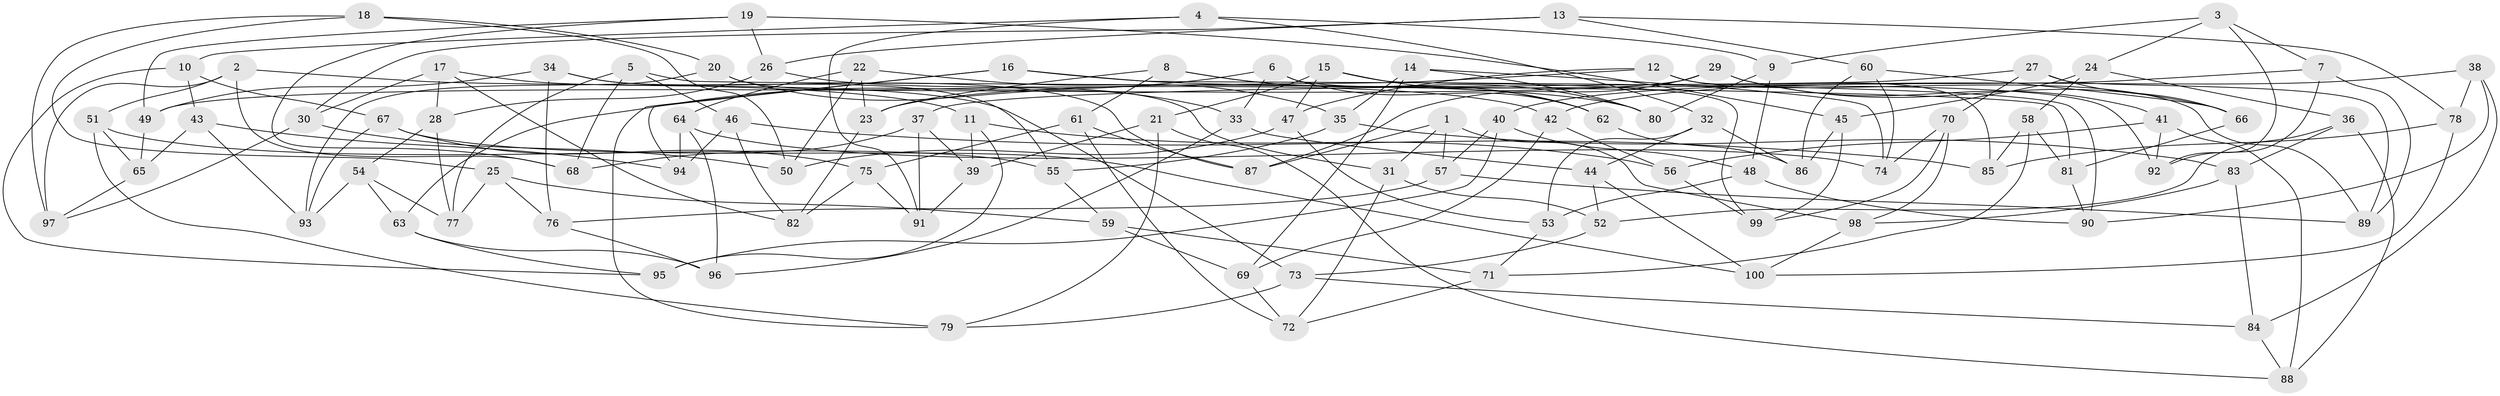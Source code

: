 // Generated by graph-tools (version 1.1) at 2025/11/02/21/25 10:11:16]
// undirected, 100 vertices, 200 edges
graph export_dot {
graph [start="1"]
  node [color=gray90,style=filled];
  1;
  2;
  3;
  4;
  5;
  6;
  7;
  8;
  9;
  10;
  11;
  12;
  13;
  14;
  15;
  16;
  17;
  18;
  19;
  20;
  21;
  22;
  23;
  24;
  25;
  26;
  27;
  28;
  29;
  30;
  31;
  32;
  33;
  34;
  35;
  36;
  37;
  38;
  39;
  40;
  41;
  42;
  43;
  44;
  45;
  46;
  47;
  48;
  49;
  50;
  51;
  52;
  53;
  54;
  55;
  56;
  57;
  58;
  59;
  60;
  61;
  62;
  63;
  64;
  65;
  66;
  67;
  68;
  69;
  70;
  71;
  72;
  73;
  74;
  75;
  76;
  77;
  78;
  79;
  80;
  81;
  82;
  83;
  84;
  85;
  86;
  87;
  88;
  89;
  90;
  91;
  92;
  93;
  94;
  95;
  96;
  97;
  98;
  99;
  100;
  1 -- 98;
  1 -- 57;
  1 -- 87;
  1 -- 31;
  2 -- 11;
  2 -- 51;
  2 -- 68;
  2 -- 97;
  3 -- 9;
  3 -- 24;
  3 -- 7;
  3 -- 92;
  4 -- 32;
  4 -- 9;
  4 -- 91;
  4 -- 10;
  5 -- 81;
  5 -- 46;
  5 -- 77;
  5 -- 68;
  6 -- 92;
  6 -- 63;
  6 -- 62;
  6 -- 33;
  7 -- 92;
  7 -- 89;
  7 -- 40;
  8 -- 61;
  8 -- 62;
  8 -- 23;
  8 -- 80;
  9 -- 48;
  9 -- 80;
  10 -- 67;
  10 -- 43;
  10 -- 95;
  11 -- 56;
  11 -- 39;
  11 -- 95;
  12 -- 89;
  12 -- 47;
  12 -- 85;
  12 -- 23;
  13 -- 60;
  13 -- 30;
  13 -- 78;
  13 -- 26;
  14 -- 80;
  14 -- 35;
  14 -- 74;
  14 -- 69;
  15 -- 21;
  15 -- 62;
  15 -- 99;
  15 -- 47;
  16 -- 79;
  16 -- 94;
  16 -- 90;
  16 -- 80;
  17 -- 30;
  17 -- 82;
  17 -- 73;
  17 -- 28;
  18 -- 20;
  18 -- 97;
  18 -- 25;
  18 -- 50;
  19 -- 49;
  19 -- 68;
  19 -- 26;
  19 -- 45;
  20 -- 31;
  20 -- 93;
  20 -- 33;
  21 -- 79;
  21 -- 88;
  21 -- 39;
  22 -- 23;
  22 -- 50;
  22 -- 64;
  22 -- 35;
  23 -- 82;
  24 -- 58;
  24 -- 45;
  24 -- 36;
  25 -- 76;
  25 -- 59;
  25 -- 77;
  26 -- 42;
  26 -- 28;
  27 -- 89;
  27 -- 70;
  27 -- 66;
  27 -- 37;
  28 -- 77;
  28 -- 54;
  29 -- 66;
  29 -- 87;
  29 -- 49;
  29 -- 41;
  30 -- 97;
  30 -- 50;
  31 -- 72;
  31 -- 52;
  32 -- 53;
  32 -- 44;
  32 -- 86;
  33 -- 96;
  33 -- 44;
  34 -- 87;
  34 -- 49;
  34 -- 76;
  34 -- 55;
  35 -- 83;
  35 -- 55;
  36 -- 88;
  36 -- 83;
  36 -- 52;
  37 -- 68;
  37 -- 91;
  37 -- 39;
  38 -- 78;
  38 -- 90;
  38 -- 42;
  38 -- 84;
  39 -- 91;
  40 -- 48;
  40 -- 95;
  40 -- 57;
  41 -- 92;
  41 -- 88;
  41 -- 56;
  42 -- 69;
  42 -- 56;
  43 -- 65;
  43 -- 94;
  43 -- 93;
  44 -- 100;
  44 -- 52;
  45 -- 86;
  45 -- 99;
  46 -- 85;
  46 -- 94;
  46 -- 82;
  47 -- 53;
  47 -- 50;
  48 -- 90;
  48 -- 53;
  49 -- 65;
  51 -- 55;
  51 -- 65;
  51 -- 79;
  52 -- 73;
  53 -- 71;
  54 -- 63;
  54 -- 77;
  54 -- 93;
  55 -- 59;
  56 -- 99;
  57 -- 89;
  57 -- 76;
  58 -- 85;
  58 -- 71;
  58 -- 81;
  59 -- 71;
  59 -- 69;
  60 -- 66;
  60 -- 74;
  60 -- 86;
  61 -- 87;
  61 -- 72;
  61 -- 75;
  62 -- 86;
  63 -- 95;
  63 -- 96;
  64 -- 94;
  64 -- 96;
  64 -- 74;
  65 -- 97;
  66 -- 81;
  67 -- 100;
  67 -- 93;
  67 -- 75;
  69 -- 72;
  70 -- 99;
  70 -- 98;
  70 -- 74;
  71 -- 72;
  73 -- 79;
  73 -- 84;
  75 -- 91;
  75 -- 82;
  76 -- 96;
  78 -- 100;
  78 -- 85;
  81 -- 90;
  83 -- 84;
  83 -- 98;
  84 -- 88;
  98 -- 100;
}
